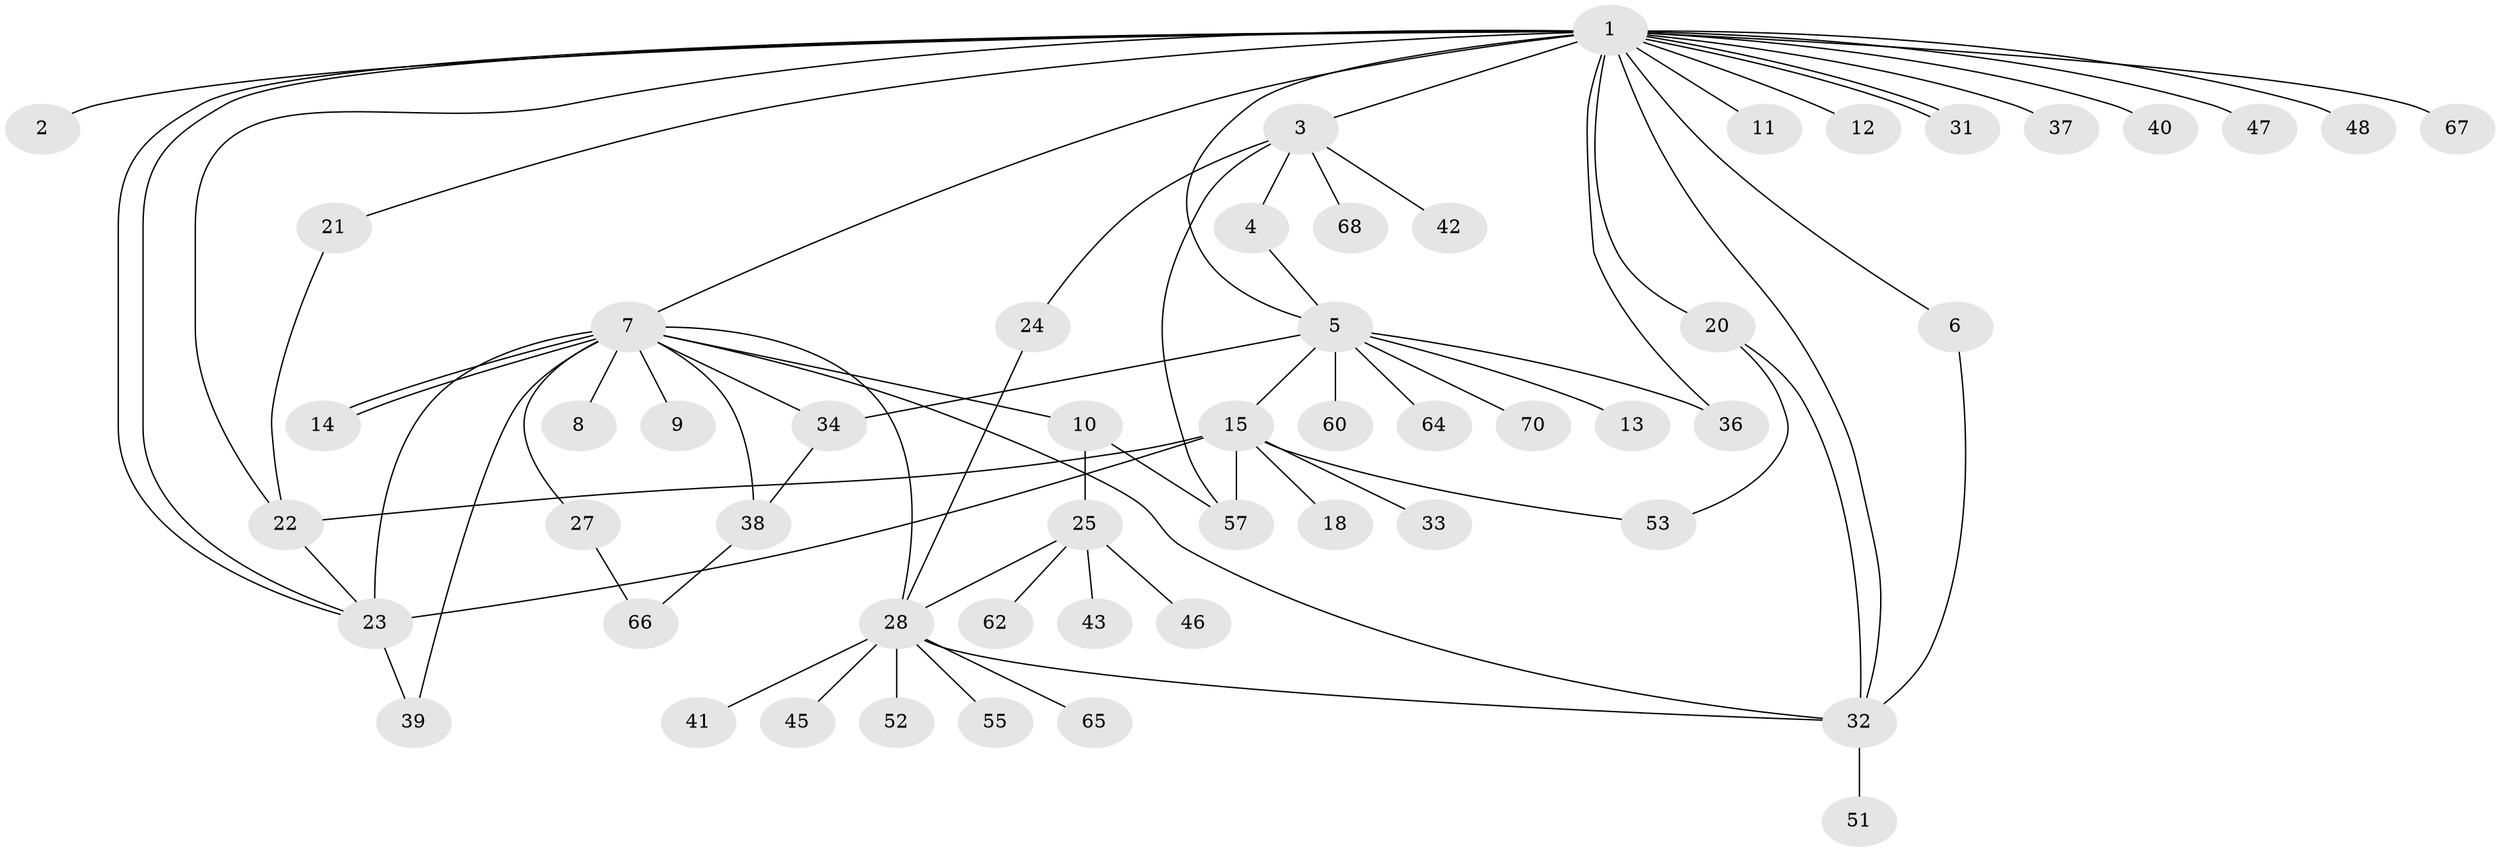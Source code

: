 // original degree distribution, {22: 0.014084507042253521, 1: 0.49295774647887325, 6: 0.028169014084507043, 2: 0.22535211267605634, 10: 0.014084507042253521, 3: 0.09859154929577464, 15: 0.014084507042253521, 4: 0.056338028169014086, 8: 0.014084507042253521, 5: 0.028169014084507043, 9: 0.014084507042253521}
// Generated by graph-tools (version 1.1) at 2025/41/03/06/25 10:41:45]
// undirected, 53 vertices, 75 edges
graph export_dot {
graph [start="1"]
  node [color=gray90,style=filled];
  1 [super="+19"];
  2;
  3 [super="+16"];
  4;
  5 [super="+29"];
  6 [super="+30"];
  7 [super="+56"];
  8;
  9 [super="+17"];
  10 [super="+61"];
  11;
  12;
  13;
  14;
  15 [super="+50"];
  18 [super="+35"];
  20 [super="+26"];
  21;
  22 [super="+58"];
  23 [super="+59"];
  24;
  25 [super="+71"];
  27;
  28 [super="+54"];
  31;
  32 [super="+44"];
  33;
  34;
  36 [super="+49"];
  37;
  38 [super="+69"];
  39;
  40;
  41 [super="+63"];
  42;
  43;
  45;
  46;
  47;
  48;
  51;
  52;
  53;
  55;
  57;
  60;
  62;
  64;
  65;
  66;
  67;
  68;
  70;
  1 -- 2;
  1 -- 3;
  1 -- 5;
  1 -- 6;
  1 -- 7;
  1 -- 11;
  1 -- 12;
  1 -- 20 [weight=2];
  1 -- 21;
  1 -- 23;
  1 -- 23;
  1 -- 31;
  1 -- 31;
  1 -- 36;
  1 -- 37;
  1 -- 40;
  1 -- 47;
  1 -- 67;
  1 -- 22;
  1 -- 48;
  1 -- 32;
  3 -- 4;
  3 -- 24;
  3 -- 42;
  3 -- 57;
  3 -- 68;
  4 -- 5;
  5 -- 13;
  5 -- 15;
  5 -- 34;
  5 -- 36;
  5 -- 60;
  5 -- 64;
  5 -- 70;
  6 -- 32;
  7 -- 8;
  7 -- 9;
  7 -- 10;
  7 -- 14;
  7 -- 14;
  7 -- 23 [weight=2];
  7 -- 27;
  7 -- 28;
  7 -- 32;
  7 -- 34;
  7 -- 38;
  7 -- 39;
  10 -- 25;
  10 -- 57;
  15 -- 18;
  15 -- 33;
  15 -- 53;
  15 -- 57;
  15 -- 23;
  15 -- 22;
  20 -- 32;
  20 -- 53;
  21 -- 22;
  22 -- 23;
  23 -- 39;
  24 -- 28;
  25 -- 28;
  25 -- 43;
  25 -- 46;
  25 -- 62;
  27 -- 66;
  28 -- 41;
  28 -- 45;
  28 -- 52;
  28 -- 55;
  28 -- 65;
  28 -- 32;
  32 -- 51;
  34 -- 38;
  38 -- 66;
}

